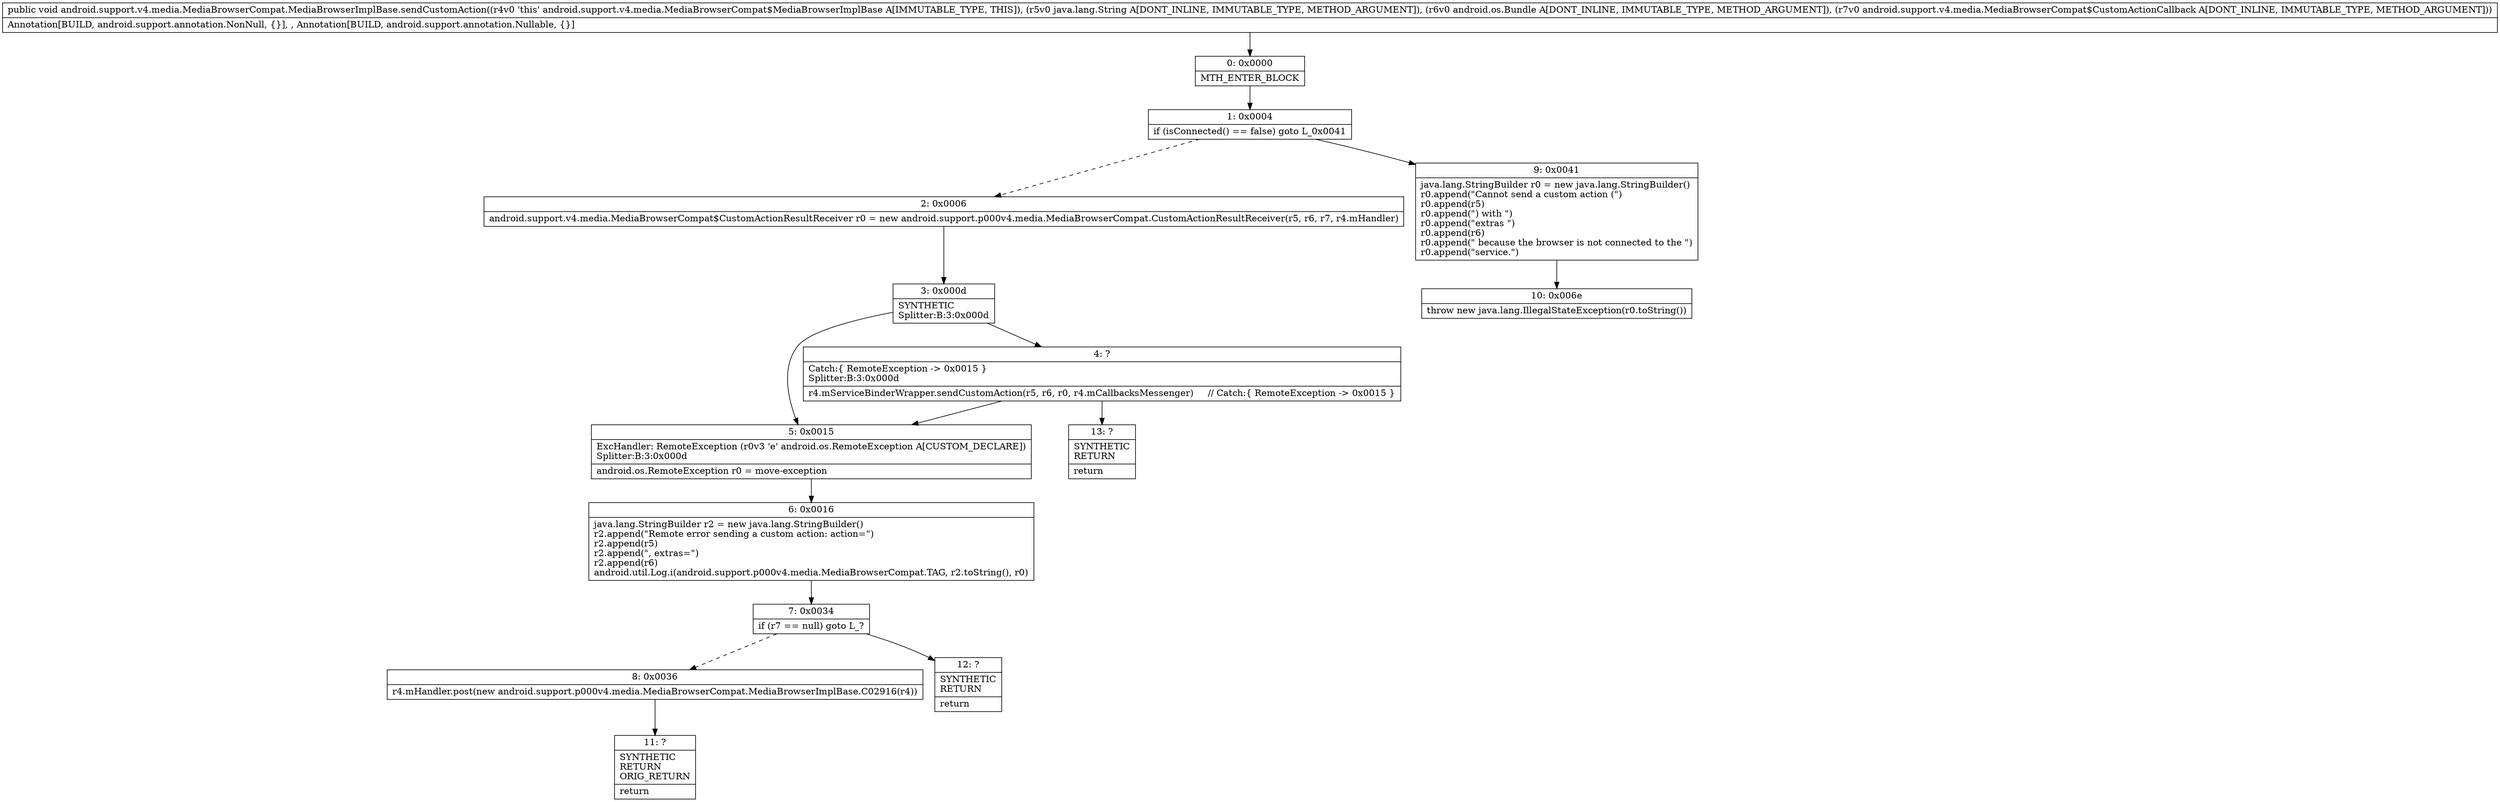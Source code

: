 digraph "CFG forandroid.support.v4.media.MediaBrowserCompat.MediaBrowserImplBase.sendCustomAction(Ljava\/lang\/String;Landroid\/os\/Bundle;Landroid\/support\/v4\/media\/MediaBrowserCompat$CustomActionCallback;)V" {
Node_0 [shape=record,label="{0\:\ 0x0000|MTH_ENTER_BLOCK\l}"];
Node_1 [shape=record,label="{1\:\ 0x0004|if (isConnected() == false) goto L_0x0041\l}"];
Node_2 [shape=record,label="{2\:\ 0x0006|android.support.v4.media.MediaBrowserCompat$CustomActionResultReceiver r0 = new android.support.p000v4.media.MediaBrowserCompat.CustomActionResultReceiver(r5, r6, r7, r4.mHandler)\l}"];
Node_3 [shape=record,label="{3\:\ 0x000d|SYNTHETIC\lSplitter:B:3:0x000d\l}"];
Node_4 [shape=record,label="{4\:\ ?|Catch:\{ RemoteException \-\> 0x0015 \}\lSplitter:B:3:0x000d\l|r4.mServiceBinderWrapper.sendCustomAction(r5, r6, r0, r4.mCallbacksMessenger)     \/\/ Catch:\{ RemoteException \-\> 0x0015 \}\l}"];
Node_5 [shape=record,label="{5\:\ 0x0015|ExcHandler: RemoteException (r0v3 'e' android.os.RemoteException A[CUSTOM_DECLARE])\lSplitter:B:3:0x000d\l|android.os.RemoteException r0 = move\-exception\l}"];
Node_6 [shape=record,label="{6\:\ 0x0016|java.lang.StringBuilder r2 = new java.lang.StringBuilder()\lr2.append(\"Remote error sending a custom action: action=\")\lr2.append(r5)\lr2.append(\", extras=\")\lr2.append(r6)\landroid.util.Log.i(android.support.p000v4.media.MediaBrowserCompat.TAG, r2.toString(), r0)\l}"];
Node_7 [shape=record,label="{7\:\ 0x0034|if (r7 == null) goto L_?\l}"];
Node_8 [shape=record,label="{8\:\ 0x0036|r4.mHandler.post(new android.support.p000v4.media.MediaBrowserCompat.MediaBrowserImplBase.C02916(r4))\l}"];
Node_9 [shape=record,label="{9\:\ 0x0041|java.lang.StringBuilder r0 = new java.lang.StringBuilder()\lr0.append(\"Cannot send a custom action (\")\lr0.append(r5)\lr0.append(\") with \")\lr0.append(\"extras \")\lr0.append(r6)\lr0.append(\" because the browser is not connected to the \")\lr0.append(\"service.\")\l}"];
Node_10 [shape=record,label="{10\:\ 0x006e|throw new java.lang.IllegalStateException(r0.toString())\l}"];
Node_11 [shape=record,label="{11\:\ ?|SYNTHETIC\lRETURN\lORIG_RETURN\l|return\l}"];
Node_12 [shape=record,label="{12\:\ ?|SYNTHETIC\lRETURN\l|return\l}"];
Node_13 [shape=record,label="{13\:\ ?|SYNTHETIC\lRETURN\l|return\l}"];
MethodNode[shape=record,label="{public void android.support.v4.media.MediaBrowserCompat.MediaBrowserImplBase.sendCustomAction((r4v0 'this' android.support.v4.media.MediaBrowserCompat$MediaBrowserImplBase A[IMMUTABLE_TYPE, THIS]), (r5v0 java.lang.String A[DONT_INLINE, IMMUTABLE_TYPE, METHOD_ARGUMENT]), (r6v0 android.os.Bundle A[DONT_INLINE, IMMUTABLE_TYPE, METHOD_ARGUMENT]), (r7v0 android.support.v4.media.MediaBrowserCompat$CustomActionCallback A[DONT_INLINE, IMMUTABLE_TYPE, METHOD_ARGUMENT]))  | Annotation[BUILD, android.support.annotation.NonNull, \{\}], , Annotation[BUILD, android.support.annotation.Nullable, \{\}]\l}"];
MethodNode -> Node_0;
Node_0 -> Node_1;
Node_1 -> Node_2[style=dashed];
Node_1 -> Node_9;
Node_2 -> Node_3;
Node_3 -> Node_4;
Node_3 -> Node_5;
Node_4 -> Node_5;
Node_4 -> Node_13;
Node_5 -> Node_6;
Node_6 -> Node_7;
Node_7 -> Node_8[style=dashed];
Node_7 -> Node_12;
Node_8 -> Node_11;
Node_9 -> Node_10;
}

